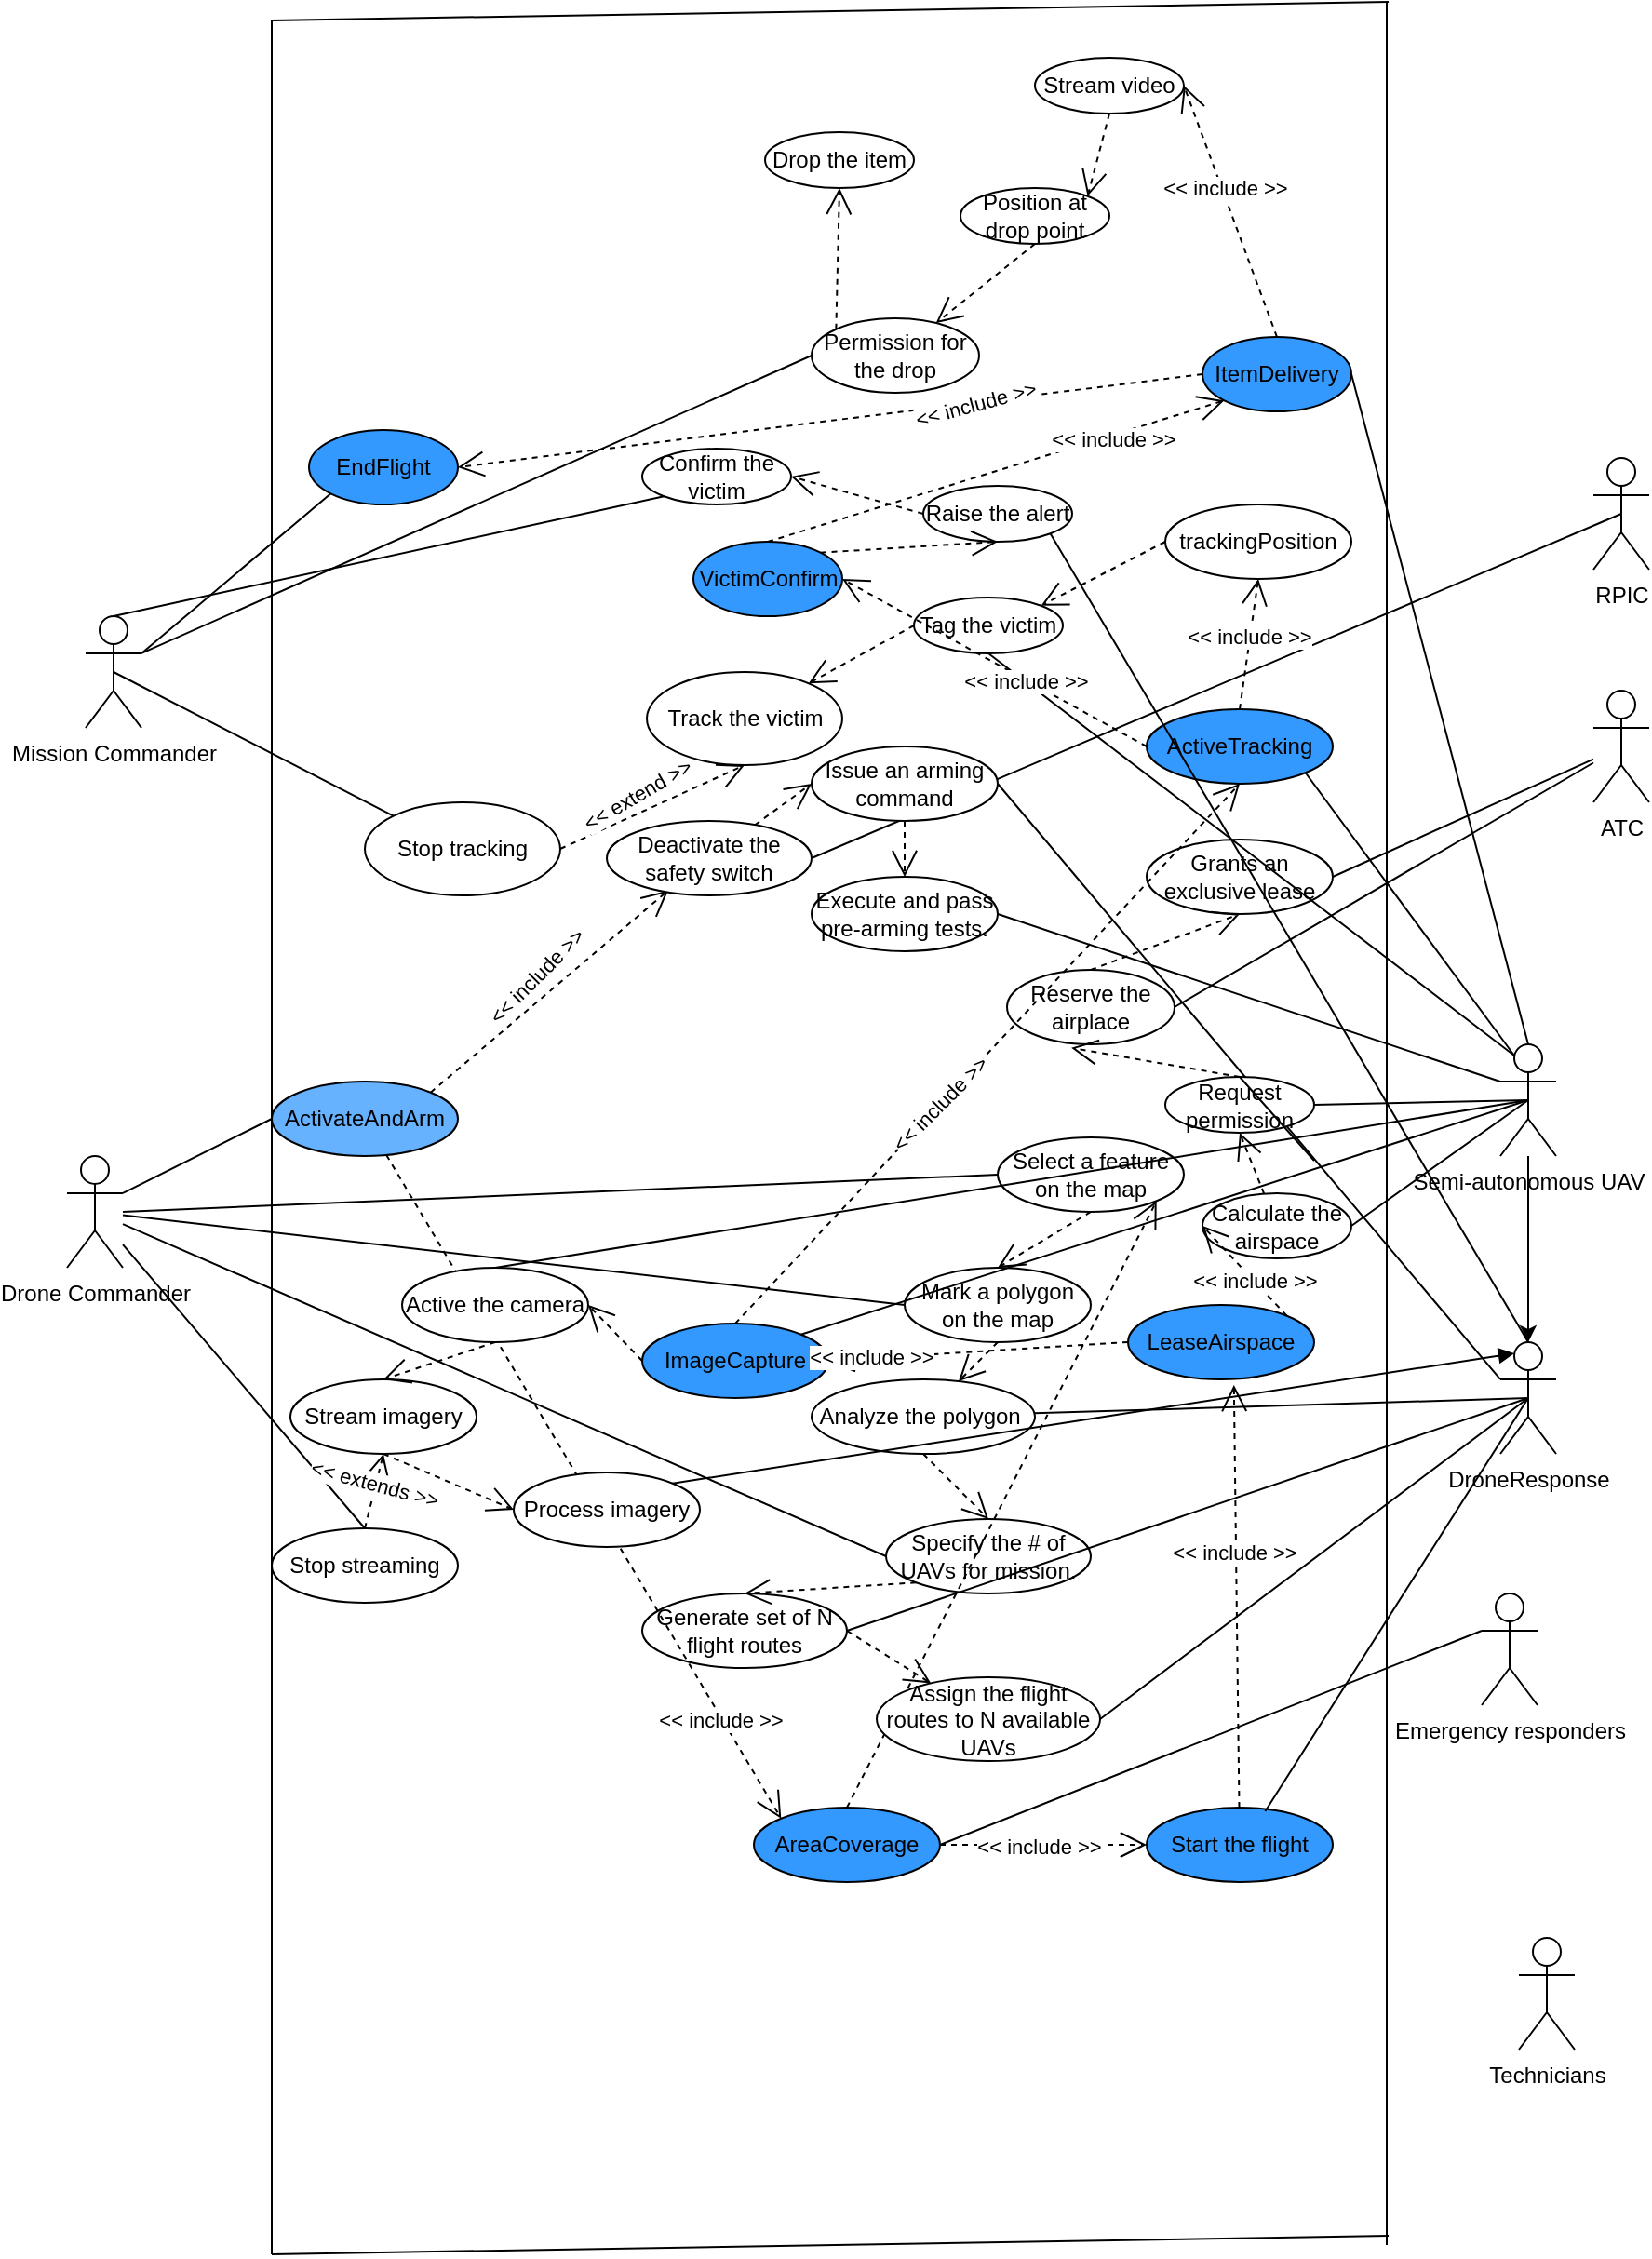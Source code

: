 <mxfile version="22.1.4" type="github">
  <diagram name="Page-1" id="hwL8e8LELadIlyGQyHQZ">
    <mxGraphModel dx="1674" dy="1964" grid="1" gridSize="10" guides="1" tooltips="1" connect="1" arrows="1" fold="1" page="1" pageScale="1" pageWidth="827" pageHeight="1169" math="0" shadow="0">
      <root>
        <mxCell id="0" />
        <mxCell id="1" parent="0" />
        <mxCell id="xkGvFycIygTigsBlXQcr-1" value="" style="endArrow=none;html=1;rounded=0;" parent="1" edge="1">
          <mxGeometry width="50" height="50" relative="1" as="geometry">
            <mxPoint x="160" y="880" as="sourcePoint" />
            <mxPoint x="160" y="-320" as="targetPoint" />
          </mxGeometry>
        </mxCell>
        <mxCell id="xkGvFycIygTigsBlXQcr-2" value="" style="endArrow=none;html=1;rounded=0;" parent="1" edge="1">
          <mxGeometry width="50" height="50" relative="1" as="geometry">
            <mxPoint x="759" y="875" as="sourcePoint" />
            <mxPoint x="759" y="-330" as="targetPoint" />
          </mxGeometry>
        </mxCell>
        <mxCell id="xkGvFycIygTigsBlXQcr-3" value="Drone Commander" style="shape=umlActor;verticalLabelPosition=bottom;verticalAlign=top;html=1;" parent="1" vertex="1">
          <mxGeometry x="50" y="290" width="30" height="60" as="geometry" />
        </mxCell>
        <mxCell id="xkGvFycIygTigsBlXQcr-5" value="Semi-autonomous UAV" style="shape=umlActor;verticalLabelPosition=bottom;verticalAlign=top;html=1;" parent="1" vertex="1">
          <mxGeometry x="820" y="230" width="30" height="60" as="geometry" />
        </mxCell>
        <mxCell id="xkGvFycIygTigsBlXQcr-6" value="Emergency responders" style="shape=umlActor;verticalLabelPosition=bottom;verticalAlign=top;html=1;" parent="1" vertex="1">
          <mxGeometry x="810" y="525" width="30" height="60" as="geometry" />
        </mxCell>
        <mxCell id="xkGvFycIygTigsBlXQcr-7" value="DroneResponse" style="shape=umlActor;verticalLabelPosition=bottom;verticalAlign=top;html=1;" parent="1" vertex="1">
          <mxGeometry x="820" y="390" width="30" height="60" as="geometry" />
        </mxCell>
        <mxCell id="xkGvFycIygTigsBlXQcr-8" value="RPIC" style="shape=umlActor;verticalLabelPosition=bottom;verticalAlign=top;html=1;" parent="1" vertex="1">
          <mxGeometry x="870" y="-85" width="30" height="60" as="geometry" />
        </mxCell>
        <mxCell id="xkGvFycIygTigsBlXQcr-9" value="Technicians" style="shape=umlActor;verticalLabelPosition=bottom;verticalAlign=top;html=1;" parent="1" vertex="1">
          <mxGeometry x="830" y="710" width="30" height="60" as="geometry" />
        </mxCell>
        <mxCell id="xkGvFycIygTigsBlXQcr-12" value="ActivateAndArm" style="ellipse;whiteSpace=wrap;html=1;align=center;fillColor=#66B2FF;" parent="1" vertex="1">
          <mxGeometry x="160" y="250" width="100" height="40" as="geometry" />
        </mxCell>
        <mxCell id="xkGvFycIygTigsBlXQcr-13" value="AreaCoverage" style="ellipse;whiteSpace=wrap;html=1;align=center;fillColor=#3399FF;" parent="1" vertex="1">
          <mxGeometry x="419" y="640" width="100" height="40" as="geometry" />
        </mxCell>
        <mxCell id="xkGvFycIygTigsBlXQcr-14" value="LeaseAirspace" style="ellipse;whiteSpace=wrap;html=1;align=center;fillColor=#3399FF;" parent="1" vertex="1">
          <mxGeometry x="620" y="370" width="100" height="40" as="geometry" />
        </mxCell>
        <mxCell id="xkGvFycIygTigsBlXQcr-23" value="" style="endArrow=none;html=1;rounded=0;exitX=1;exitY=0.333;exitDx=0;exitDy=0;exitPerimeter=0;entryX=0;entryY=0.5;entryDx=0;entryDy=0;" parent="1" source="xkGvFycIygTigsBlXQcr-3" target="xkGvFycIygTigsBlXQcr-12" edge="1">
          <mxGeometry width="50" height="50" relative="1" as="geometry">
            <mxPoint x="230" y="260" as="sourcePoint" />
            <mxPoint x="210" y="40" as="targetPoint" />
          </mxGeometry>
        </mxCell>
        <mxCell id="xkGvFycIygTigsBlXQcr-24" value="" style="endArrow=open;endSize=12;dashed=1;html=1;rounded=0;exitX=1;exitY=0;exitDx=0;exitDy=0;entryX=0.3;entryY=0.933;entryDx=0;entryDy=0;entryPerimeter=0;" parent="1" source="xkGvFycIygTigsBlXQcr-12" target="xkGvFycIygTigsBlXQcr-25" edge="1">
          <mxGeometry x="-0.185" y="26" width="160" relative="1" as="geometry">
            <mxPoint x="390" y="290" as="sourcePoint" />
            <mxPoint x="440" y="210" as="targetPoint" />
            <mxPoint as="offset" />
          </mxGeometry>
        </mxCell>
        <mxCell id="xkGvFycIygTigsBlXQcr-27" value="&amp;lt;&amp;lt; include &amp;gt;&amp;gt;" style="edgeLabel;html=1;align=center;verticalAlign=middle;resizable=0;points=[];rotation=-45;" parent="xkGvFycIygTigsBlXQcr-24" vertex="1" connectable="0">
          <mxGeometry x="0.029" y="-2" relative="1" as="geometry">
            <mxPoint x="-11" y="-8" as="offset" />
          </mxGeometry>
        </mxCell>
        <mxCell id="xkGvFycIygTigsBlXQcr-25" value="Deactivate the safety switch" style="ellipse;whiteSpace=wrap;html=1;align=center;" parent="1" vertex="1">
          <mxGeometry x="340" y="110" width="110" height="40" as="geometry" />
        </mxCell>
        <mxCell id="xkGvFycIygTigsBlXQcr-26" value="" style="endArrow=none;html=1;rounded=0;exitX=1;exitY=0.5;exitDx=0;exitDy=0;entryX=0.5;entryY=0.5;entryDx=0;entryDy=0;entryPerimeter=0;" parent="1" source="xkGvFycIygTigsBlXQcr-25" target="xkGvFycIygTigsBlXQcr-8" edge="1">
          <mxGeometry width="50" height="50" relative="1" as="geometry">
            <mxPoint x="540" y="180" as="sourcePoint" />
            <mxPoint x="740" y="130" as="targetPoint" />
          </mxGeometry>
        </mxCell>
        <mxCell id="xkGvFycIygTigsBlXQcr-28" value="" style="endArrow=open;endSize=12;dashed=1;html=1;rounded=0;entryX=0;entryY=0.5;entryDx=0;entryDy=0;" parent="1" source="xkGvFycIygTigsBlXQcr-25" target="xkGvFycIygTigsBlXQcr-32" edge="1">
          <mxGeometry x="-0.185" y="26" width="160" relative="1" as="geometry">
            <mxPoint x="439.17" y="200" as="sourcePoint" />
            <mxPoint x="524.002" y="40.217" as="targetPoint" />
            <mxPoint as="offset" />
          </mxGeometry>
        </mxCell>
        <mxCell id="xkGvFycIygTigsBlXQcr-31" value="" style="endArrow=none;html=1;rounded=0;exitX=1;exitY=0.5;exitDx=0;exitDy=0;entryX=0;entryY=0.333;entryDx=0;entryDy=0;entryPerimeter=0;" parent="1" source="xkGvFycIygTigsBlXQcr-32" target="xkGvFycIygTigsBlXQcr-7" edge="1">
          <mxGeometry width="50" height="50" relative="1" as="geometry">
            <mxPoint x="545" y="380" as="sourcePoint" />
            <mxPoint x="760" y="370" as="targetPoint" />
          </mxGeometry>
        </mxCell>
        <mxCell id="xkGvFycIygTigsBlXQcr-32" value="Issue an arming command" style="ellipse;whiteSpace=wrap;html=1;align=center;" parent="1" vertex="1">
          <mxGeometry x="450" y="70" width="100" height="40" as="geometry" />
        </mxCell>
        <mxCell id="xkGvFycIygTigsBlXQcr-33" value="Execute and pass pre-arming tests." style="ellipse;whiteSpace=wrap;html=1;align=center;" parent="1" vertex="1">
          <mxGeometry x="450" y="140" width="100" height="40" as="geometry" />
        </mxCell>
        <mxCell id="xkGvFycIygTigsBlXQcr-34" value="" style="endArrow=open;endSize=12;dashed=1;html=1;rounded=0;entryX=0.5;entryY=0;entryDx=0;entryDy=0;" parent="1" source="xkGvFycIygTigsBlXQcr-32" target="xkGvFycIygTigsBlXQcr-33" edge="1">
          <mxGeometry x="-0.185" y="26" width="160" relative="1" as="geometry">
            <mxPoint x="375" y="360" as="sourcePoint" />
            <mxPoint x="480" y="280" as="targetPoint" />
            <mxPoint as="offset" />
          </mxGeometry>
        </mxCell>
        <mxCell id="xkGvFycIygTigsBlXQcr-37" value="" style="endArrow=none;html=1;rounded=0;exitX=1;exitY=0.5;exitDx=0;exitDy=0;entryX=0;entryY=0.333;entryDx=0;entryDy=0;entryPerimeter=0;" parent="1" source="xkGvFycIygTigsBlXQcr-33" target="xkGvFycIygTigsBlXQcr-5" edge="1">
          <mxGeometry width="50" height="50" relative="1" as="geometry">
            <mxPoint x="600" y="280" as="sourcePoint" />
            <mxPoint x="800" y="230" as="targetPoint" />
          </mxGeometry>
        </mxCell>
        <mxCell id="xkGvFycIygTigsBlXQcr-38" value="" style="endArrow=none;html=1;rounded=0;exitX=1;exitY=0.5;exitDx=0;exitDy=0;entryX=0.5;entryY=0.5;entryDx=0;entryDy=0;entryPerimeter=0;" parent="1" source="xkGvFycIygTigsBlXQcr-79" target="xkGvFycIygTigsBlXQcr-5" edge="1">
          <mxGeometry width="50" height="50" relative="1" as="geometry">
            <mxPoint x="650.0" y="360" as="sourcePoint" />
            <mxPoint x="890" y="370" as="targetPoint" />
          </mxGeometry>
        </mxCell>
        <mxCell id="xkGvFycIygTigsBlXQcr-41" style="edgeStyle=orthogonalEdgeStyle;rounded=0;orthogonalLoop=1;jettySize=auto;html=1;entryX=0.5;entryY=0;entryDx=0;entryDy=0;entryPerimeter=0;" parent="1" source="xkGvFycIygTigsBlXQcr-5" target="xkGvFycIygTigsBlXQcr-7" edge="1">
          <mxGeometry relative="1" as="geometry" />
        </mxCell>
        <mxCell id="xkGvFycIygTigsBlXQcr-42" value="" style="endArrow=none;html=1;rounded=0;exitX=1;exitY=0.5;exitDx=0;exitDy=0;entryX=0;entryY=0.333;entryDx=0;entryDy=0;entryPerimeter=0;" parent="1" source="xkGvFycIygTigsBlXQcr-13" target="xkGvFycIygTigsBlXQcr-6" edge="1">
          <mxGeometry width="50" height="50" relative="1" as="geometry">
            <mxPoint x="470" y="520" as="sourcePoint" />
            <mxPoint x="670" y="470" as="targetPoint" />
          </mxGeometry>
        </mxCell>
        <mxCell id="xkGvFycIygTigsBlXQcr-43" value="Select a feature on the map" style="ellipse;whiteSpace=wrap;html=1;align=center;" parent="1" vertex="1">
          <mxGeometry x="550" y="280" width="100" height="40" as="geometry" />
        </mxCell>
        <mxCell id="xkGvFycIygTigsBlXQcr-45" value="Mark a polygon on the map" style="ellipse;whiteSpace=wrap;html=1;align=center;" parent="1" vertex="1">
          <mxGeometry x="500" y="350" width="100" height="40" as="geometry" />
        </mxCell>
        <mxCell id="xkGvFycIygTigsBlXQcr-48" value="Specify the # of UAVs for mission." style="ellipse;whiteSpace=wrap;html=1;align=center;" parent="1" vertex="1">
          <mxGeometry x="490" y="485" width="110" height="40" as="geometry" />
        </mxCell>
        <mxCell id="xkGvFycIygTigsBlXQcr-49" value="Analyze the polygon&amp;nbsp;" style="ellipse;whiteSpace=wrap;html=1;align=center;" parent="1" vertex="1">
          <mxGeometry x="450" y="410" width="120" height="40" as="geometry" />
        </mxCell>
        <mxCell id="xkGvFycIygTigsBlXQcr-50" value="" style="endArrow=none;html=1;rounded=0;entryX=0.5;entryY=0.5;entryDx=0;entryDy=0;entryPerimeter=0;" parent="1" source="xkGvFycIygTigsBlXQcr-49" target="xkGvFycIygTigsBlXQcr-7" edge="1">
          <mxGeometry width="50" height="50" relative="1" as="geometry">
            <mxPoint x="530.0" y="436" as="sourcePoint" />
            <mxPoint x="795" y="416" as="targetPoint" />
          </mxGeometry>
        </mxCell>
        <mxCell id="xkGvFycIygTigsBlXQcr-52" value="" style="endArrow=none;html=1;rounded=0;entryX=0;entryY=0.5;entryDx=0;entryDy=0;" parent="1" target="xkGvFycIygTigsBlXQcr-43" edge="1">
          <mxGeometry width="50" height="50" relative="1" as="geometry">
            <mxPoint x="80" y="320" as="sourcePoint" />
            <mxPoint x="290" y="330" as="targetPoint" />
          </mxGeometry>
        </mxCell>
        <mxCell id="xkGvFycIygTigsBlXQcr-53" value="" style="endArrow=none;html=1;rounded=0;entryX=0;entryY=0.5;entryDx=0;entryDy=0;" parent="1" source="xkGvFycIygTigsBlXQcr-3" target="xkGvFycIygTigsBlXQcr-45" edge="1">
          <mxGeometry width="50" height="50" relative="1" as="geometry">
            <mxPoint x="90" y="340" as="sourcePoint" />
            <mxPoint x="550" y="390" as="targetPoint" />
          </mxGeometry>
        </mxCell>
        <mxCell id="xkGvFycIygTigsBlXQcr-54" value="" style="endArrow=none;html=1;rounded=0;entryX=0;entryY=0.5;entryDx=0;entryDy=0;" parent="1" source="xkGvFycIygTigsBlXQcr-3" target="xkGvFycIygTigsBlXQcr-48" edge="1">
          <mxGeometry width="50" height="50" relative="1" as="geometry">
            <mxPoint x="-10" y="401.5" as="sourcePoint" />
            <mxPoint x="400" y="478.5" as="targetPoint" />
          </mxGeometry>
        </mxCell>
        <mxCell id="xkGvFycIygTigsBlXQcr-55" value="Generate set of N flight routes" style="ellipse;whiteSpace=wrap;html=1;align=center;" parent="1" vertex="1">
          <mxGeometry x="359" y="525" width="110" height="40" as="geometry" />
        </mxCell>
        <mxCell id="xkGvFycIygTigsBlXQcr-56" value="" style="endArrow=open;endSize=12;dashed=1;html=1;rounded=0;exitX=0.5;exitY=0;exitDx=0;exitDy=0;entryX=1;entryY=1;entryDx=0;entryDy=0;" parent="1" source="xkGvFycIygTigsBlXQcr-13" target="xkGvFycIygTigsBlXQcr-43" edge="1">
          <mxGeometry x="-0.185" y="26" width="160" relative="1" as="geometry">
            <mxPoint x="560" y="480" as="sourcePoint" />
            <mxPoint x="660" y="500" as="targetPoint" />
            <mxPoint as="offset" />
            <Array as="points" />
          </mxGeometry>
        </mxCell>
        <mxCell id="xkGvFycIygTigsBlXQcr-61" value="" style="endArrow=none;html=1;rounded=0;entryX=0.5;entryY=0.5;entryDx=0;entryDy=0;entryPerimeter=0;exitX=1;exitY=0.5;exitDx=0;exitDy=0;" parent="1" source="xkGvFycIygTigsBlXQcr-55" target="xkGvFycIygTigsBlXQcr-7" edge="1">
          <mxGeometry width="50" height="50" relative="1" as="geometry">
            <mxPoint x="554" y="500" as="sourcePoint" />
            <mxPoint x="820" y="484" as="targetPoint" />
          </mxGeometry>
        </mxCell>
        <mxCell id="xkGvFycIygTigsBlXQcr-62" value="Assign the flight routes to N available UAVs" style="ellipse;whiteSpace=wrap;html=1;align=center;" parent="1" vertex="1">
          <mxGeometry x="485" y="570" width="120" height="45" as="geometry" />
        </mxCell>
        <mxCell id="xkGvFycIygTigsBlXQcr-63" value="" style="endArrow=none;html=1;rounded=0;entryX=0.5;entryY=0.5;entryDx=0;entryDy=0;entryPerimeter=0;exitX=1;exitY=0.5;exitDx=0;exitDy=0;" parent="1" source="xkGvFycIygTigsBlXQcr-62" target="xkGvFycIygTigsBlXQcr-7" edge="1">
          <mxGeometry width="50" height="50" relative="1" as="geometry">
            <mxPoint x="520" y="530" as="sourcePoint" />
            <mxPoint x="845" y="430" as="targetPoint" />
          </mxGeometry>
        </mxCell>
        <mxCell id="xkGvFycIygTigsBlXQcr-70" value="" style="endArrow=open;endSize=12;dashed=1;html=1;rounded=0;entryX=0;entryY=0;entryDx=0;entryDy=0;" parent="1" source="xkGvFycIygTigsBlXQcr-12" target="xkGvFycIygTigsBlXQcr-13" edge="1">
          <mxGeometry x="-0.185" y="26" width="160" relative="1" as="geometry">
            <mxPoint x="396" y="289" as="sourcePoint" />
            <mxPoint x="431" y="340" as="targetPoint" />
            <mxPoint as="offset" />
            <Array as="points" />
          </mxGeometry>
        </mxCell>
        <mxCell id="xkGvFycIygTigsBlXQcr-179" value="&amp;lt;&amp;lt; include &amp;gt;&amp;gt;" style="edgeLabel;html=1;align=center;verticalAlign=middle;resizable=0;points=[];" parent="xkGvFycIygTigsBlXQcr-70" vertex="1" connectable="0">
          <mxGeometry x="0.7" y="-1" relative="1" as="geometry">
            <mxPoint as="offset" />
          </mxGeometry>
        </mxCell>
        <mxCell id="xkGvFycIygTigsBlXQcr-71" value="Start the flight" style="ellipse;whiteSpace=wrap;html=1;align=center;fillColor=#3399FF;" parent="1" vertex="1">
          <mxGeometry x="630" y="640" width="100" height="40" as="geometry" />
        </mxCell>
        <mxCell id="xkGvFycIygTigsBlXQcr-74" value="" style="endArrow=open;endSize=12;dashed=1;html=1;rounded=0;exitX=1;exitY=0.5;exitDx=0;exitDy=0;entryX=0;entryY=0.5;entryDx=0;entryDy=0;" parent="1" source="xkGvFycIygTigsBlXQcr-13" target="xkGvFycIygTigsBlXQcr-71" edge="1">
          <mxGeometry x="-0.185" y="26" width="160" relative="1" as="geometry">
            <mxPoint x="570" y="811" as="sourcePoint" />
            <mxPoint x="470" y="620" as="targetPoint" />
            <mxPoint as="offset" />
            <Array as="points" />
          </mxGeometry>
        </mxCell>
        <mxCell id="xkGvFycIygTigsBlXQcr-180" value="&amp;lt;&amp;lt; include &amp;gt;&amp;gt;" style="edgeLabel;html=1;align=center;verticalAlign=middle;resizable=0;points=[];" parent="xkGvFycIygTigsBlXQcr-74" vertex="1" connectable="0">
          <mxGeometry x="-0.045" y="-1" relative="1" as="geometry">
            <mxPoint as="offset" />
          </mxGeometry>
        </mxCell>
        <mxCell id="xkGvFycIygTigsBlXQcr-75" value="" style="endArrow=none;html=1;rounded=0;entryX=0.5;entryY=0.5;entryDx=0;entryDy=0;entryPerimeter=0;exitX=0.637;exitY=0.049;exitDx=0;exitDy=0;exitPerimeter=0;" parent="1" source="xkGvFycIygTigsBlXQcr-71" target="xkGvFycIygTigsBlXQcr-7" edge="1">
          <mxGeometry width="50" height="50" relative="1" as="geometry">
            <mxPoint x="580" y="528" as="sourcePoint" />
            <mxPoint x="846" y="512" as="targetPoint" />
          </mxGeometry>
        </mxCell>
        <mxCell id="xkGvFycIygTigsBlXQcr-78" value="" style="endArrow=open;endSize=12;dashed=1;html=1;rounded=0;entryX=0.569;entryY=1.075;entryDx=0;entryDy=0;entryPerimeter=0;" parent="1" source="xkGvFycIygTigsBlXQcr-71" target="xkGvFycIygTigsBlXQcr-14" edge="1">
          <mxGeometry x="-0.185" y="26" width="160" relative="1" as="geometry">
            <mxPoint x="640" y="541" as="sourcePoint" />
            <mxPoint x="675" y="350" as="targetPoint" />
            <mxPoint as="offset" />
            <Array as="points" />
          </mxGeometry>
        </mxCell>
        <mxCell id="xkGvFycIygTigsBlXQcr-181" value="&amp;lt;&amp;lt; include &amp;gt;&amp;gt;" style="edgeLabel;html=1;align=center;verticalAlign=middle;resizable=0;points=[];" parent="xkGvFycIygTigsBlXQcr-78" vertex="1" connectable="0">
          <mxGeometry x="0.212" y="1" relative="1" as="geometry">
            <mxPoint as="offset" />
          </mxGeometry>
        </mxCell>
        <mxCell id="xkGvFycIygTigsBlXQcr-79" value="Calculate the airspace" style="ellipse;whiteSpace=wrap;html=1;align=center;" parent="1" vertex="1">
          <mxGeometry x="660" y="310" width="80" height="35" as="geometry" />
        </mxCell>
        <mxCell id="xkGvFycIygTigsBlXQcr-80" value="Request permission" style="ellipse;whiteSpace=wrap;html=1;align=center;" parent="1" vertex="1">
          <mxGeometry x="640" y="247.5" width="80" height="30" as="geometry" />
        </mxCell>
        <mxCell id="xkGvFycIygTigsBlXQcr-81" value="" style="endArrow=open;endSize=12;dashed=1;html=1;rounded=0;exitX=1;exitY=0;exitDx=0;exitDy=0;entryX=0;entryY=0.5;entryDx=0;entryDy=0;" parent="1" source="xkGvFycIygTigsBlXQcr-14" target="xkGvFycIygTigsBlXQcr-79" edge="1">
          <mxGeometry x="-0.185" y="26" width="160" relative="1" as="geometry">
            <mxPoint x="640" y="310" as="sourcePoint" />
            <mxPoint x="670" y="350" as="targetPoint" />
            <mxPoint as="offset" />
            <Array as="points" />
          </mxGeometry>
        </mxCell>
        <mxCell id="xkGvFycIygTigsBlXQcr-182" value="&amp;lt;&amp;lt; include &amp;gt;&amp;gt;" style="edgeLabel;html=1;align=center;verticalAlign=middle;resizable=0;points=[];" parent="xkGvFycIygTigsBlXQcr-81" vertex="1" connectable="0">
          <mxGeometry x="-0.222" relative="1" as="geometry">
            <mxPoint as="offset" />
          </mxGeometry>
        </mxCell>
        <mxCell id="xkGvFycIygTigsBlXQcr-84" value="ATC" style="shape=umlActor;verticalLabelPosition=bottom;verticalAlign=top;html=1;" parent="1" vertex="1">
          <mxGeometry x="870" y="40" width="30" height="60" as="geometry" />
        </mxCell>
        <mxCell id="xkGvFycIygTigsBlXQcr-86" value="Reserve the airplace" style="ellipse;whiteSpace=wrap;html=1;align=center;" parent="1" vertex="1">
          <mxGeometry x="555" y="190" width="90" height="40" as="geometry" />
        </mxCell>
        <mxCell id="xkGvFycIygTigsBlXQcr-87" value="Grants an exclusive lease" style="ellipse;whiteSpace=wrap;html=1;align=center;" parent="1" vertex="1">
          <mxGeometry x="630" y="120" width="100" height="40" as="geometry" />
        </mxCell>
        <mxCell id="xkGvFycIygTigsBlXQcr-88" value="" style="endArrow=none;html=1;rounded=0;exitX=0.5;exitY=0;exitDx=0;exitDy=0;entryX=0;entryY=0.333;entryDx=0;entryDy=0;entryPerimeter=0;" parent="1" source="xkGvFycIygTigsBlXQcr-80" edge="1">
          <mxGeometry width="50" height="50" relative="1" as="geometry">
            <mxPoint x="480" y="272.5" as="sourcePoint" />
            <mxPoint x="720" y="292.5" as="targetPoint" />
          </mxGeometry>
        </mxCell>
        <mxCell id="xkGvFycIygTigsBlXQcr-90" value="" style="endArrow=none;html=1;rounded=0;exitX=1;exitY=0.5;exitDx=0;exitDy=0;" parent="1" source="xkGvFycIygTigsBlXQcr-86" target="xkGvFycIygTigsBlXQcr-84" edge="1">
          <mxGeometry width="50" height="50" relative="1" as="geometry">
            <mxPoint x="565" y="175" as="sourcePoint" />
            <mxPoint x="810" y="65" as="targetPoint" />
          </mxGeometry>
        </mxCell>
        <mxCell id="xkGvFycIygTigsBlXQcr-91" value="" style="endArrow=none;html=1;rounded=0;exitX=1;exitY=0.5;exitDx=0;exitDy=0;" parent="1" source="xkGvFycIygTigsBlXQcr-87" target="xkGvFycIygTigsBlXQcr-84" edge="1">
          <mxGeometry width="50" height="50" relative="1" as="geometry">
            <mxPoint x="730" y="130" as="sourcePoint" />
            <mxPoint x="821" y="113" as="targetPoint" />
          </mxGeometry>
        </mxCell>
        <mxCell id="xkGvFycIygTigsBlXQcr-92" value="" style="endArrow=open;endSize=12;dashed=1;html=1;rounded=0;exitX=0.5;exitY=1;exitDx=0;exitDy=0;entryX=0.5;entryY=0;entryDx=0;entryDy=0;" parent="1" source="xkGvFycIygTigsBlXQcr-43" target="xkGvFycIygTigsBlXQcr-45" edge="1">
          <mxGeometry x="-0.185" y="26" width="160" relative="1" as="geometry">
            <mxPoint x="570" y="329" as="sourcePoint" />
            <mxPoint x="566" y="370" as="targetPoint" />
            <mxPoint as="offset" />
            <Array as="points" />
          </mxGeometry>
        </mxCell>
        <mxCell id="xkGvFycIygTigsBlXQcr-93" value="" style="endArrow=open;endSize=12;dashed=1;html=1;rounded=0;exitX=0.5;exitY=1;exitDx=0;exitDy=0;" parent="1" source="xkGvFycIygTigsBlXQcr-45" target="xkGvFycIygTigsBlXQcr-49" edge="1">
          <mxGeometry x="-0.185" y="26" width="160" relative="1" as="geometry">
            <mxPoint x="515" y="390" as="sourcePoint" />
            <mxPoint x="465" y="420" as="targetPoint" />
            <mxPoint as="offset" />
            <Array as="points" />
          </mxGeometry>
        </mxCell>
        <mxCell id="xkGvFycIygTigsBlXQcr-94" value="" style="endArrow=open;endSize=12;dashed=1;html=1;rounded=0;exitX=0.5;exitY=1;exitDx=0;exitDy=0;entryX=0.5;entryY=0;entryDx=0;entryDy=0;" parent="1" source="xkGvFycIygTigsBlXQcr-49" target="xkGvFycIygTigsBlXQcr-48" edge="1">
          <mxGeometry x="-0.185" y="26" width="160" relative="1" as="geometry">
            <mxPoint x="621" y="449" as="sourcePoint" />
            <mxPoint x="600" y="470" as="targetPoint" />
            <mxPoint as="offset" />
            <Array as="points" />
          </mxGeometry>
        </mxCell>
        <mxCell id="xkGvFycIygTigsBlXQcr-97" value="" style="endArrow=open;endSize=12;dashed=1;html=1;rounded=0;exitX=0;exitY=1;exitDx=0;exitDy=0;entryX=0.5;entryY=0;entryDx=0;entryDy=0;" parent="1" source="xkGvFycIygTigsBlXQcr-48" target="xkGvFycIygTigsBlXQcr-55" edge="1">
          <mxGeometry x="-0.185" y="26" width="160" relative="1" as="geometry">
            <mxPoint x="304" y="544" as="sourcePoint" />
            <mxPoint x="300" y="585" as="targetPoint" />
            <mxPoint as="offset" />
            <Array as="points" />
          </mxGeometry>
        </mxCell>
        <mxCell id="xkGvFycIygTigsBlXQcr-98" value="" style="endArrow=open;endSize=12;dashed=1;html=1;rounded=0;exitX=1;exitY=0.5;exitDx=0;exitDy=0;" parent="1" source="xkGvFycIygTigsBlXQcr-55" target="xkGvFycIygTigsBlXQcr-62" edge="1">
          <mxGeometry x="-0.185" y="26" width="160" relative="1" as="geometry">
            <mxPoint x="469" y="579" as="sourcePoint" />
            <mxPoint x="377" y="585" as="targetPoint" />
            <mxPoint as="offset" />
            <Array as="points" />
          </mxGeometry>
        </mxCell>
        <mxCell id="xkGvFycIygTigsBlXQcr-100" value="" style="endArrow=open;endSize=12;dashed=1;html=1;rounded=0;entryX=0.5;entryY=1;entryDx=0;entryDy=0;" parent="1" source="xkGvFycIygTigsBlXQcr-79" target="xkGvFycIygTigsBlXQcr-80" edge="1">
          <mxGeometry x="-0.185" y="26" width="160" relative="1" as="geometry">
            <mxPoint x="685" y="312.5" as="sourcePoint" />
            <mxPoint x="705" y="277.5" as="targetPoint" />
            <mxPoint as="offset" />
            <Array as="points" />
          </mxGeometry>
        </mxCell>
        <mxCell id="xkGvFycIygTigsBlXQcr-102" value="" style="endArrow=open;endSize=12;dashed=1;html=1;rounded=0;entryX=0.384;entryY=1.047;entryDx=0;entryDy=0;exitX=0.5;exitY=0;exitDx=0;exitDy=0;entryPerimeter=0;" parent="1" source="xkGvFycIygTigsBlXQcr-80" target="xkGvFycIygTigsBlXQcr-86" edge="1">
          <mxGeometry x="-0.185" y="26" width="160" relative="1" as="geometry">
            <mxPoint x="620" y="262" as="sourcePoint" />
            <mxPoint x="607" y="230" as="targetPoint" />
            <mxPoint as="offset" />
            <Array as="points" />
          </mxGeometry>
        </mxCell>
        <mxCell id="xkGvFycIygTigsBlXQcr-104" value="" style="endArrow=open;endSize=12;dashed=1;html=1;rounded=0;exitX=0.5;exitY=0;exitDx=0;exitDy=0;entryX=0.5;entryY=1;entryDx=0;entryDy=0;" parent="1" source="xkGvFycIygTigsBlXQcr-86" target="xkGvFycIygTigsBlXQcr-87" edge="1">
          <mxGeometry x="-0.185" y="26" width="160" relative="1" as="geometry">
            <mxPoint x="614" y="79" as="sourcePoint" />
            <mxPoint x="610" y="120" as="targetPoint" />
            <mxPoint as="offset" />
            <Array as="points" />
          </mxGeometry>
        </mxCell>
        <mxCell id="xkGvFycIygTigsBlXQcr-105" value="" style="endArrow=none;html=1;rounded=0;exitX=1;exitY=0.5;exitDx=0;exitDy=0;entryX=0.5;entryY=0.5;entryDx=0;entryDy=0;entryPerimeter=0;" parent="1" source="xkGvFycIygTigsBlXQcr-80" target="xkGvFycIygTigsBlXQcr-5" edge="1">
          <mxGeometry width="50" height="50" relative="1" as="geometry">
            <mxPoint x="750" y="338" as="sourcePoint" />
            <mxPoint x="845" y="270" as="targetPoint" />
          </mxGeometry>
        </mxCell>
        <mxCell id="xkGvFycIygTigsBlXQcr-106" value="ImageCapture" style="ellipse;whiteSpace=wrap;html=1;align=center;fillColor=#3399FF;" parent="1" vertex="1">
          <mxGeometry x="359" y="380" width="100" height="40" as="geometry" />
        </mxCell>
        <mxCell id="xkGvFycIygTigsBlXQcr-107" value="Active the camera" style="ellipse;whiteSpace=wrap;html=1;align=center;" parent="1" vertex="1">
          <mxGeometry x="230" y="350" width="100" height="40" as="geometry" />
        </mxCell>
        <mxCell id="xkGvFycIygTigsBlXQcr-108" value="Stream imagery" style="ellipse;whiteSpace=wrap;html=1;align=center;" parent="1" vertex="1">
          <mxGeometry x="170" y="410" width="100" height="40" as="geometry" />
        </mxCell>
        <mxCell id="xkGvFycIygTigsBlXQcr-110" value="Process imagery" style="ellipse;whiteSpace=wrap;html=1;align=center;" parent="1" vertex="1">
          <mxGeometry x="290" y="460" width="100" height="40" as="geometry" />
        </mxCell>
        <mxCell id="xkGvFycIygTigsBlXQcr-111" value="Stop streaming" style="ellipse;whiteSpace=wrap;html=1;align=center;" parent="1" vertex="1">
          <mxGeometry x="160" y="490" width="100" height="40" as="geometry" />
        </mxCell>
        <mxCell id="xkGvFycIygTigsBlXQcr-112" value="" style="endArrow=none;html=1;rounded=0;entryX=0.5;entryY=0;entryDx=0;entryDy=0;" parent="1" source="xkGvFycIygTigsBlXQcr-3" target="xkGvFycIygTigsBlXQcr-111" edge="1">
          <mxGeometry width="50" height="50" relative="1" as="geometry">
            <mxPoint x="5" y="441" as="sourcePoint" />
            <mxPoint x="415" y="619" as="targetPoint" />
          </mxGeometry>
        </mxCell>
        <mxCell id="xkGvFycIygTigsBlXQcr-113" value="" style="endArrow=open;endSize=12;dashed=1;html=1;rounded=0;exitX=0.5;exitY=0;exitDx=0;exitDy=0;entryX=0.5;entryY=1;entryDx=0;entryDy=0;" parent="1" source="xkGvFycIygTigsBlXQcr-111" target="xkGvFycIygTigsBlXQcr-108" edge="1">
          <mxGeometry x="-0.185" y="26" width="160" relative="1" as="geometry">
            <mxPoint x="224" y="625" as="sourcePoint" />
            <mxPoint x="220" y="666" as="targetPoint" />
            <mxPoint as="offset" />
            <Array as="points" />
          </mxGeometry>
        </mxCell>
        <mxCell id="xkGvFycIygTigsBlXQcr-114" value="&amp;lt;&amp;lt; extends &amp;gt;&amp;gt;" style="edgeLabel;html=1;align=center;verticalAlign=middle;resizable=0;points=[];rotation=15;" parent="xkGvFycIygTigsBlXQcr-113" vertex="1" connectable="0">
          <mxGeometry x="0.007" y="-1" relative="1" as="geometry">
            <mxPoint x="-1" y="-4" as="offset" />
          </mxGeometry>
        </mxCell>
        <mxCell id="xkGvFycIygTigsBlXQcr-115" value="" style="endArrow=open;endSize=12;dashed=1;html=1;rounded=0;exitX=0;exitY=0.5;exitDx=0;exitDy=0;entryX=1;entryY=0.5;entryDx=0;entryDy=0;" parent="1" source="xkGvFycIygTigsBlXQcr-14" target="xkGvFycIygTigsBlXQcr-106" edge="1">
          <mxGeometry x="-0.185" y="26" width="160" relative="1" as="geometry">
            <mxPoint x="419" y="380" as="sourcePoint" />
            <mxPoint x="505" y="380" as="targetPoint" />
            <mxPoint as="offset" />
            <Array as="points" />
          </mxGeometry>
        </mxCell>
        <mxCell id="xkGvFycIygTigsBlXQcr-183" value="&amp;lt;&amp;lt; include &amp;gt;&amp;gt;" style="edgeLabel;html=1;align=center;verticalAlign=middle;resizable=0;points=[];" parent="xkGvFycIygTigsBlXQcr-115" vertex="1" connectable="0">
          <mxGeometry x="0.711" y="-1" relative="1" as="geometry">
            <mxPoint as="offset" />
          </mxGeometry>
        </mxCell>
        <mxCell id="xkGvFycIygTigsBlXQcr-116" value="" style="endArrow=open;endSize=12;dashed=1;html=1;rounded=0;exitX=0;exitY=0.5;exitDx=0;exitDy=0;entryX=1;entryY=0.5;entryDx=0;entryDy=0;" parent="1" source="xkGvFycIygTigsBlXQcr-106" target="xkGvFycIygTigsBlXQcr-107" edge="1">
          <mxGeometry x="-0.185" y="26" width="160" relative="1" as="geometry">
            <mxPoint x="370" y="350" as="sourcePoint" />
            <mxPoint x="320" y="380" as="targetPoint" />
            <mxPoint as="offset" />
            <Array as="points" />
          </mxGeometry>
        </mxCell>
        <mxCell id="xkGvFycIygTigsBlXQcr-117" value="" style="endArrow=open;endSize=12;dashed=1;html=1;rounded=0;exitX=0.5;exitY=1;exitDx=0;exitDy=0;entryX=0.5;entryY=0;entryDx=0;entryDy=0;" parent="1" source="xkGvFycIygTigsBlXQcr-107" target="xkGvFycIygTigsBlXQcr-108" edge="1">
          <mxGeometry x="-0.185" y="26" width="160" relative="1" as="geometry">
            <mxPoint x="240" y="380" as="sourcePoint" />
            <mxPoint x="190" y="410" as="targetPoint" />
            <mxPoint as="offset" />
            <Array as="points" />
          </mxGeometry>
        </mxCell>
        <mxCell id="xkGvFycIygTigsBlXQcr-118" value="" style="endArrow=open;endSize=12;dashed=1;html=1;rounded=0;exitX=0.5;exitY=1;exitDx=0;exitDy=0;entryX=0;entryY=0.5;entryDx=0;entryDy=0;" parent="1" source="xkGvFycIygTigsBlXQcr-108" target="xkGvFycIygTigsBlXQcr-110" edge="1">
          <mxGeometry x="-0.185" y="26" width="160" relative="1" as="geometry">
            <mxPoint x="290" y="470" as="sourcePoint" />
            <mxPoint x="284.832" y="484.217" as="targetPoint" />
            <mxPoint as="offset" />
            <Array as="points" />
          </mxGeometry>
        </mxCell>
        <mxCell id="xkGvFycIygTigsBlXQcr-119" value="" style="html=1;verticalAlign=bottom;endArrow=block;curved=0;rounded=0;exitX=1;exitY=0;exitDx=0;exitDy=0;entryX=0.25;entryY=0.1;entryDx=0;entryDy=0;entryPerimeter=0;" parent="1" source="xkGvFycIygTigsBlXQcr-110" target="xkGvFycIygTigsBlXQcr-7" edge="1">
          <mxGeometry width="80" relative="1" as="geometry">
            <mxPoint x="320" y="504.47" as="sourcePoint" />
            <mxPoint x="790" y="410" as="targetPoint" />
          </mxGeometry>
        </mxCell>
        <mxCell id="xkGvFycIygTigsBlXQcr-122" value="" style="endArrow=none;html=1;rounded=0;exitX=1;exitY=0;exitDx=0;exitDy=0;entryX=0.5;entryY=0.5;entryDx=0;entryDy=0;entryPerimeter=0;" parent="1" source="xkGvFycIygTigsBlXQcr-106" target="xkGvFycIygTigsBlXQcr-5" edge="1">
          <mxGeometry width="50" height="50" relative="1" as="geometry">
            <mxPoint x="329" y="267.5" as="sourcePoint" />
            <mxPoint x="600" y="257.5" as="targetPoint" />
          </mxGeometry>
        </mxCell>
        <mxCell id="xkGvFycIygTigsBlXQcr-123" value="" style="endArrow=none;html=1;rounded=0;exitX=0.5;exitY=0;exitDx=0;exitDy=0;entryX=0.5;entryY=0.5;entryDx=0;entryDy=0;entryPerimeter=0;" parent="1" source="xkGvFycIygTigsBlXQcr-107" target="xkGvFycIygTigsBlXQcr-5" edge="1">
          <mxGeometry width="50" height="50" relative="1" as="geometry">
            <mxPoint x="630" y="350" as="sourcePoint" />
            <mxPoint x="901" y="340" as="targetPoint" />
          </mxGeometry>
        </mxCell>
        <mxCell id="xkGvFycIygTigsBlXQcr-126" value="ActiveTracking" style="ellipse;whiteSpace=wrap;html=1;align=center;fillColor=#3399FF;" parent="1" vertex="1">
          <mxGeometry x="630" y="50" width="100" height="40" as="geometry" />
        </mxCell>
        <mxCell id="xkGvFycIygTigsBlXQcr-127" value="" style="endArrow=open;endSize=12;dashed=1;html=1;rounded=0;exitX=0.5;exitY=0;exitDx=0;exitDy=0;entryX=0.5;entryY=1;entryDx=0;entryDy=0;" parent="1" source="xkGvFycIygTigsBlXQcr-106" target="xkGvFycIygTigsBlXQcr-126" edge="1">
          <mxGeometry x="-0.185" y="26" width="160" relative="1" as="geometry">
            <mxPoint x="340" y="299" as="sourcePoint" />
            <mxPoint x="468" y="190" as="targetPoint" />
            <mxPoint as="offset" />
          </mxGeometry>
        </mxCell>
        <mxCell id="xkGvFycIygTigsBlXQcr-128" value="&amp;lt;&amp;lt; include &amp;gt;&amp;gt;" style="edgeLabel;html=1;align=center;verticalAlign=middle;resizable=0;points=[];rotation=-45;" parent="xkGvFycIygTigsBlXQcr-127" vertex="1" connectable="0">
          <mxGeometry x="0.029" y="-2" relative="1" as="geometry">
            <mxPoint x="-31" y="30" as="offset" />
          </mxGeometry>
        </mxCell>
        <mxCell id="xkGvFycIygTigsBlXQcr-129" value="" style="endArrow=none;html=1;rounded=0;exitX=1;exitY=1;exitDx=0;exitDy=0;entryX=0.25;entryY=0.1;entryDx=0;entryDy=0;entryPerimeter=0;" parent="1" source="xkGvFycIygTigsBlXQcr-126" target="xkGvFycIygTigsBlXQcr-5" edge="1">
          <mxGeometry width="50" height="50" relative="1" as="geometry">
            <mxPoint x="700" y="225" as="sourcePoint" />
            <mxPoint x="885" y="135" as="targetPoint" />
          </mxGeometry>
        </mxCell>
        <mxCell id="xkGvFycIygTigsBlXQcr-130" value="trackingPosition" style="ellipse;whiteSpace=wrap;html=1;align=center;" parent="1" vertex="1">
          <mxGeometry x="640" y="-60" width="100" height="40" as="geometry" />
        </mxCell>
        <mxCell id="xkGvFycIygTigsBlXQcr-131" value="" style="endArrow=open;endSize=12;dashed=1;html=1;rounded=0;entryX=0.5;entryY=1;entryDx=0;entryDy=0;exitX=0.5;exitY=0;exitDx=0;exitDy=0;" parent="1" source="xkGvFycIygTigsBlXQcr-126" target="xkGvFycIygTigsBlXQcr-130" edge="1">
          <mxGeometry x="-0.185" y="26" width="160" relative="1" as="geometry">
            <mxPoint x="700" y="20" as="sourcePoint" />
            <mxPoint x="730" y="-2" as="targetPoint" />
            <mxPoint as="offset" />
          </mxGeometry>
        </mxCell>
        <mxCell id="xkGvFycIygTigsBlXQcr-184" value="&amp;lt;&amp;lt; include &amp;gt;&amp;gt;" style="edgeLabel;html=1;align=center;verticalAlign=middle;resizable=0;points=[];" parent="xkGvFycIygTigsBlXQcr-131" vertex="1" connectable="0">
          <mxGeometry x="0.114" y="1" relative="1" as="geometry">
            <mxPoint as="offset" />
          </mxGeometry>
        </mxCell>
        <mxCell id="xkGvFycIygTigsBlXQcr-132" value="Tag the victim" style="ellipse;whiteSpace=wrap;html=1;align=center;" parent="1" vertex="1">
          <mxGeometry x="505" y="-10" width="80" height="30" as="geometry" />
        </mxCell>
        <mxCell id="xkGvFycIygTigsBlXQcr-134" value="" style="endArrow=open;endSize=12;dashed=1;html=1;rounded=0;entryX=1;entryY=0;entryDx=0;entryDy=0;exitX=0;exitY=0.5;exitDx=0;exitDy=0;" parent="1" source="xkGvFycIygTigsBlXQcr-130" target="xkGvFycIygTigsBlXQcr-132" edge="1">
          <mxGeometry x="-0.185" y="26" width="160" relative="1" as="geometry">
            <mxPoint x="600" y="-50" as="sourcePoint" />
            <mxPoint x="620" y="-90" as="targetPoint" />
            <mxPoint as="offset" />
          </mxGeometry>
        </mxCell>
        <mxCell id="xkGvFycIygTigsBlXQcr-136" value="" style="endArrow=none;html=1;rounded=0;exitX=0.5;exitY=1;exitDx=0;exitDy=0;entryX=0.25;entryY=0.1;entryDx=0;entryDy=0;entryPerimeter=0;" parent="1" source="xkGvFycIygTigsBlXQcr-132" target="xkGvFycIygTigsBlXQcr-5" edge="1">
          <mxGeometry width="50" height="50" relative="1" as="geometry">
            <mxPoint x="725" y="74" as="sourcePoint" />
            <mxPoint x="855" y="250" as="targetPoint" />
          </mxGeometry>
        </mxCell>
        <mxCell id="xkGvFycIygTigsBlXQcr-139" value="Stop tracking" style="ellipse;whiteSpace=wrap;html=1;align=center;" parent="1" vertex="1">
          <mxGeometry x="210" y="100" width="105" height="50" as="geometry" />
        </mxCell>
        <mxCell id="xkGvFycIygTigsBlXQcr-140" value="Mission Commander" style="shape=umlActor;verticalLabelPosition=bottom;verticalAlign=top;html=1;" parent="1" vertex="1">
          <mxGeometry x="60" width="30" height="60" as="geometry" />
        </mxCell>
        <mxCell id="xkGvFycIygTigsBlXQcr-141" value="" style="endArrow=none;html=1;rounded=0;exitX=0.5;exitY=0.5;exitDx=0;exitDy=0;exitPerimeter=0;entryX=0;entryY=0;entryDx=0;entryDy=0;" parent="1" source="xkGvFycIygTigsBlXQcr-140" target="xkGvFycIygTigsBlXQcr-139" edge="1">
          <mxGeometry width="50" height="50" relative="1" as="geometry">
            <mxPoint x="157.5" y="40" as="sourcePoint" />
            <mxPoint x="342.5" y="-50" as="targetPoint" />
          </mxGeometry>
        </mxCell>
        <mxCell id="xkGvFycIygTigsBlXQcr-142" value="" style="endArrow=open;endSize=12;dashed=1;html=1;rounded=0;exitX=1;exitY=0.5;exitDx=0;exitDy=0;entryX=0.5;entryY=1;entryDx=0;entryDy=0;" parent="1" source="xkGvFycIygTigsBlXQcr-139" target="xkGvFycIygTigsBlXQcr-144" edge="1">
          <mxGeometry x="-0.185" y="26" width="160" relative="1" as="geometry">
            <mxPoint x="372" y="50" as="sourcePoint" />
            <mxPoint x="340" y="60" as="targetPoint" />
            <mxPoint as="offset" />
          </mxGeometry>
        </mxCell>
        <mxCell id="xkGvFycIygTigsBlXQcr-143" value="&amp;lt;&amp;lt; extend &amp;gt;&amp;gt;" style="edgeLabel;html=1;align=center;verticalAlign=middle;resizable=0;points=[];rotation=-30;" parent="xkGvFycIygTigsBlXQcr-142" vertex="1" connectable="0">
          <mxGeometry x="0.029" y="-2" relative="1" as="geometry">
            <mxPoint x="-11" y="-8" as="offset" />
          </mxGeometry>
        </mxCell>
        <mxCell id="xkGvFycIygTigsBlXQcr-144" value="Track the victim" style="ellipse;whiteSpace=wrap;html=1;align=center;" parent="1" vertex="1">
          <mxGeometry x="361.5" y="30" width="105" height="50" as="geometry" />
        </mxCell>
        <mxCell id="xkGvFycIygTigsBlXQcr-145" value="" style="endArrow=open;endSize=12;dashed=1;html=1;rounded=0;exitX=0;exitY=0.5;exitDx=0;exitDy=0;" parent="1" source="xkGvFycIygTigsBlXQcr-132" target="xkGvFycIygTigsBlXQcr-144" edge="1">
          <mxGeometry x="-0.185" y="26" width="160" relative="1" as="geometry">
            <mxPoint x="485" y="-40" as="sourcePoint" />
            <mxPoint x="435" y="-13" as="targetPoint" />
            <mxPoint as="offset" />
          </mxGeometry>
        </mxCell>
        <mxCell id="xkGvFycIygTigsBlXQcr-146" value="VictimConfirm" style="ellipse;whiteSpace=wrap;html=1;align=center;fillColor=#3399FF;" parent="1" vertex="1">
          <mxGeometry x="386.5" y="-40" width="80" height="40" as="geometry" />
        </mxCell>
        <mxCell id="xkGvFycIygTigsBlXQcr-147" value="" style="endArrow=open;endSize=12;dashed=1;html=1;rounded=0;exitX=0;exitY=0.5;exitDx=0;exitDy=0;entryX=1;entryY=0.5;entryDx=0;entryDy=0;" parent="1" source="xkGvFycIygTigsBlXQcr-126" target="xkGvFycIygTigsBlXQcr-146" edge="1">
          <mxGeometry x="-0.185" y="26" width="160" relative="1" as="geometry">
            <mxPoint x="450" y="-55.5" as="sourcePoint" />
            <mxPoint x="397" y="-24.5" as="targetPoint" />
            <mxPoint as="offset" />
          </mxGeometry>
        </mxCell>
        <mxCell id="xkGvFycIygTigsBlXQcr-187" value="&amp;lt;&amp;lt; include &amp;gt;&amp;gt;" style="edgeLabel;html=1;align=center;verticalAlign=middle;resizable=0;points=[];" parent="xkGvFycIygTigsBlXQcr-147" vertex="1" connectable="0">
          <mxGeometry x="-0.207" relative="1" as="geometry">
            <mxPoint as="offset" />
          </mxGeometry>
        </mxCell>
        <mxCell id="xkGvFycIygTigsBlXQcr-148" value="" style="endArrow=none;html=1;rounded=0;exitX=1;exitY=1;exitDx=0;exitDy=0;entryX=0.5;entryY=0;entryDx=0;entryDy=0;entryPerimeter=0;" parent="1" source="xkGvFycIygTigsBlXQcr-149" target="xkGvFycIygTigsBlXQcr-7" edge="1">
          <mxGeometry width="50" height="50" relative="1" as="geometry">
            <mxPoint x="760" y="289" as="sourcePoint" />
            <mxPoint x="880" y="366" as="targetPoint" />
          </mxGeometry>
        </mxCell>
        <mxCell id="xkGvFycIygTigsBlXQcr-149" value="Raise the alert" style="ellipse;whiteSpace=wrap;html=1;align=center;" parent="1" vertex="1">
          <mxGeometry x="510" y="-70" width="80" height="30" as="geometry" />
        </mxCell>
        <mxCell id="xkGvFycIygTigsBlXQcr-153" value="Confirm the victim" style="ellipse;whiteSpace=wrap;html=1;align=center;" parent="1" vertex="1">
          <mxGeometry x="359" y="-90" width="80" height="30" as="geometry" />
        </mxCell>
        <mxCell id="xkGvFycIygTigsBlXQcr-155" value="" style="endArrow=none;html=1;rounded=0;exitX=0.5;exitY=0;exitDx=0;exitDy=0;exitPerimeter=0;entryX=0;entryY=1;entryDx=0;entryDy=0;" parent="1" source="xkGvFycIygTigsBlXQcr-140" target="xkGvFycIygTigsBlXQcr-153" edge="1">
          <mxGeometry width="50" height="50" relative="1" as="geometry">
            <mxPoint x="130" y="20" as="sourcePoint" />
            <mxPoint x="315" y="-70" as="targetPoint" />
          </mxGeometry>
        </mxCell>
        <mxCell id="xkGvFycIygTigsBlXQcr-156" value="" style="endArrow=open;endSize=12;dashed=1;html=1;rounded=0;exitX=0;exitY=0.5;exitDx=0;exitDy=0;entryX=1;entryY=0.5;entryDx=0;entryDy=0;" parent="1" source="xkGvFycIygTigsBlXQcr-149" target="xkGvFycIygTigsBlXQcr-153" edge="1">
          <mxGeometry x="-0.185" y="26" width="160" relative="1" as="geometry">
            <mxPoint x="415.5" y="-160" as="sourcePoint" />
            <mxPoint x="538.5" y="-160" as="targetPoint" />
            <mxPoint as="offset" />
          </mxGeometry>
        </mxCell>
        <mxCell id="xkGvFycIygTigsBlXQcr-157" value="" style="endArrow=open;endSize=12;dashed=1;html=1;rounded=0;exitX=1;exitY=0;exitDx=0;exitDy=0;entryX=0.5;entryY=1;entryDx=0;entryDy=0;" parent="1" source="xkGvFycIygTigsBlXQcr-146" target="xkGvFycIygTigsBlXQcr-149" edge="1">
          <mxGeometry x="-0.185" y="26" width="160" relative="1" as="geometry">
            <mxPoint x="447" y="-20" as="sourcePoint" />
            <mxPoint x="570" y="-20" as="targetPoint" />
            <mxPoint as="offset" />
          </mxGeometry>
        </mxCell>
        <mxCell id="xkGvFycIygTigsBlXQcr-159" value="ItemDelivery" style="ellipse;whiteSpace=wrap;html=1;align=center;fillColor=#3399FF;" parent="1" vertex="1">
          <mxGeometry x="660" y="-150" width="80" height="40" as="geometry" />
        </mxCell>
        <mxCell id="xkGvFycIygTigsBlXQcr-160" value="EndFlight" style="ellipse;whiteSpace=wrap;html=1;align=center;fillColor=#3399FF;" parent="1" vertex="1">
          <mxGeometry x="180" y="-100" width="80" height="40" as="geometry" />
        </mxCell>
        <mxCell id="xkGvFycIygTigsBlXQcr-162" value="" style="endArrow=none;html=1;rounded=0;exitX=1;exitY=0.333;exitDx=0;exitDy=0;exitPerimeter=0;entryX=0;entryY=1;entryDx=0;entryDy=0;" parent="1" source="xkGvFycIygTigsBlXQcr-140" target="xkGvFycIygTigsBlXQcr-160" edge="1">
          <mxGeometry width="50" height="50" relative="1" as="geometry">
            <mxPoint x="130" y="3" as="sourcePoint" />
            <mxPoint x="250" y="80" as="targetPoint" />
          </mxGeometry>
        </mxCell>
        <mxCell id="xkGvFycIygTigsBlXQcr-163" value="" style="endArrow=open;endSize=12;dashed=1;html=1;rounded=0;exitX=0;exitY=0.5;exitDx=0;exitDy=0;entryX=1;entryY=0.5;entryDx=0;entryDy=0;" parent="1" source="xkGvFycIygTigsBlXQcr-159" target="xkGvFycIygTigsBlXQcr-160" edge="1">
          <mxGeometry x="-0.185" y="26" width="160" relative="1" as="geometry">
            <mxPoint x="361.5" y="-140" as="sourcePoint" />
            <mxPoint x="290.5" y="-160" as="targetPoint" />
            <mxPoint as="offset" />
          </mxGeometry>
        </mxCell>
        <mxCell id="xkGvFycIygTigsBlXQcr-178" value="&amp;lt;&amp;lt; include &amp;gt;&amp;gt;" style="edgeLabel;html=1;align=center;verticalAlign=middle;resizable=0;points=[];rotation=-15;" parent="xkGvFycIygTigsBlXQcr-163" vertex="1" connectable="0">
          <mxGeometry x="-0.389" y="1" relative="1" as="geometry">
            <mxPoint as="offset" />
          </mxGeometry>
        </mxCell>
        <mxCell id="xkGvFycIygTigsBlXQcr-164" value="" style="endArrow=open;endSize=12;dashed=1;html=1;rounded=0;exitX=0.5;exitY=0;exitDx=0;exitDy=0;entryX=0;entryY=1;entryDx=0;entryDy=0;" parent="1" source="xkGvFycIygTigsBlXQcr-146" target="xkGvFycIygTigsBlXQcr-159" edge="1">
          <mxGeometry x="-0.185" y="26" width="160" relative="1" as="geometry">
            <mxPoint x="545.5" y="-130" as="sourcePoint" />
            <mxPoint x="474.5" y="-150" as="targetPoint" />
            <mxPoint as="offset" />
          </mxGeometry>
        </mxCell>
        <mxCell id="xkGvFycIygTigsBlXQcr-185" value="&amp;lt;&amp;lt; include &amp;gt;&amp;gt;" style="edgeLabel;html=1;align=center;verticalAlign=middle;resizable=0;points=[];" parent="xkGvFycIygTigsBlXQcr-164" vertex="1" connectable="0">
          <mxGeometry x="0.506" y="-2" relative="1" as="geometry">
            <mxPoint as="offset" />
          </mxGeometry>
        </mxCell>
        <mxCell id="xkGvFycIygTigsBlXQcr-165" value="" style="endArrow=none;html=1;rounded=0;exitX=1;exitY=0.5;exitDx=0;exitDy=0;entryX=0.5;entryY=0;entryDx=0;entryDy=0;entryPerimeter=0;" parent="1" source="xkGvFycIygTigsBlXQcr-159" target="xkGvFycIygTigsBlXQcr-5" edge="1">
          <mxGeometry width="50" height="50" relative="1" as="geometry">
            <mxPoint x="700" y="-10" as="sourcePoint" />
            <mxPoint x="838" y="246" as="targetPoint" />
          </mxGeometry>
        </mxCell>
        <mxCell id="xkGvFycIygTigsBlXQcr-166" value="Stream video" style="ellipse;whiteSpace=wrap;html=1;align=center;" parent="1" vertex="1">
          <mxGeometry x="570" y="-300" width="80" height="30" as="geometry" />
        </mxCell>
        <mxCell id="xkGvFycIygTigsBlXQcr-167" value="Position at drop point" style="ellipse;whiteSpace=wrap;html=1;align=center;" parent="1" vertex="1">
          <mxGeometry x="530" y="-230" width="80" height="30" as="geometry" />
        </mxCell>
        <mxCell id="xkGvFycIygTigsBlXQcr-168" value="Permission for the drop" style="ellipse;whiteSpace=wrap;html=1;align=center;" parent="1" vertex="1">
          <mxGeometry x="450" y="-160" width="90" height="40" as="geometry" />
        </mxCell>
        <mxCell id="xkGvFycIygTigsBlXQcr-170" value="" style="endArrow=open;endSize=12;dashed=1;html=1;rounded=0;exitX=0.5;exitY=0;exitDx=0;exitDy=0;entryX=1;entryY=0.5;entryDx=0;entryDy=0;" parent="1" source="xkGvFycIygTigsBlXQcr-159" target="xkGvFycIygTigsBlXQcr-166" edge="1">
          <mxGeometry x="-0.185" y="26" width="160" relative="1" as="geometry">
            <mxPoint x="715" y="-270" as="sourcePoint" />
            <mxPoint x="315" y="-220" as="targetPoint" />
            <mxPoint as="offset" />
          </mxGeometry>
        </mxCell>
        <mxCell id="xkGvFycIygTigsBlXQcr-186" value="&amp;lt;&amp;lt; include &amp;gt;&amp;gt;" style="edgeLabel;html=1;align=center;verticalAlign=middle;resizable=0;points=[];" parent="xkGvFycIygTigsBlXQcr-170" vertex="1" connectable="0">
          <mxGeometry x="0.182" y="-1" relative="1" as="geometry">
            <mxPoint as="offset" />
          </mxGeometry>
        </mxCell>
        <mxCell id="xkGvFycIygTigsBlXQcr-173" value="" style="endArrow=open;endSize=12;dashed=1;html=1;rounded=0;exitX=0.5;exitY=1;exitDx=0;exitDy=0;entryX=1;entryY=0;entryDx=0;entryDy=0;" parent="1" source="xkGvFycIygTigsBlXQcr-166" target="xkGvFycIygTigsBlXQcr-167" edge="1">
          <mxGeometry x="-0.185" y="26" width="160" relative="1" as="geometry">
            <mxPoint x="469" y="-275" as="sourcePoint" />
            <mxPoint x="419" y="-410" as="targetPoint" />
            <mxPoint as="offset" />
          </mxGeometry>
        </mxCell>
        <mxCell id="xkGvFycIygTigsBlXQcr-174" value="" style="endArrow=open;endSize=12;dashed=1;html=1;rounded=0;exitX=0.5;exitY=1;exitDx=0;exitDy=0;" parent="1" source="xkGvFycIygTigsBlXQcr-167" target="xkGvFycIygTigsBlXQcr-168" edge="1">
          <mxGeometry x="-0.185" y="26" width="160" relative="1" as="geometry">
            <mxPoint x="530" y="-200" as="sourcePoint" />
            <mxPoint x="490" y="-160" as="targetPoint" />
            <mxPoint as="offset" />
          </mxGeometry>
        </mxCell>
        <mxCell id="xkGvFycIygTigsBlXQcr-175" value="" style="endArrow=none;html=1;rounded=0;exitX=1;exitY=0.333;exitDx=0;exitDy=0;exitPerimeter=0;entryX=0;entryY=0.5;entryDx=0;entryDy=0;" parent="1" source="xkGvFycIygTigsBlXQcr-140" target="xkGvFycIygTigsBlXQcr-168" edge="1">
          <mxGeometry width="50" height="50" relative="1" as="geometry">
            <mxPoint x="130" y="30" as="sourcePoint" />
            <mxPoint x="202" y="-56" as="targetPoint" />
          </mxGeometry>
        </mxCell>
        <mxCell id="xkGvFycIygTigsBlXQcr-176" value="Drop the item" style="ellipse;whiteSpace=wrap;html=1;align=center;" parent="1" vertex="1">
          <mxGeometry x="425" y="-260" width="80" height="30" as="geometry" />
        </mxCell>
        <mxCell id="xkGvFycIygTigsBlXQcr-177" value="" style="endArrow=open;endSize=12;dashed=1;html=1;rounded=0;exitX=0;exitY=0;exitDx=0;exitDy=0;entryX=0.5;entryY=1;entryDx=0;entryDy=0;" parent="1" source="xkGvFycIygTigsBlXQcr-168" target="xkGvFycIygTigsBlXQcr-176" edge="1">
          <mxGeometry x="-0.185" y="26" width="160" relative="1" as="geometry">
            <mxPoint x="439" y="-290" as="sourcePoint" />
            <mxPoint x="378" y="-248" as="targetPoint" />
            <mxPoint as="offset" />
          </mxGeometry>
        </mxCell>
        <mxCell id="mlFx-4Buv14Xa408He2_-1" value="" style="endArrow=none;html=1;rounded=0;" edge="1" parent="1">
          <mxGeometry width="50" height="50" relative="1" as="geometry">
            <mxPoint x="760" y="-330" as="sourcePoint" />
            <mxPoint x="160" y="-320" as="targetPoint" />
          </mxGeometry>
        </mxCell>
        <mxCell id="mlFx-4Buv14Xa408He2_-2" value="" style="endArrow=none;html=1;rounded=0;" edge="1" parent="1">
          <mxGeometry width="50" height="50" relative="1" as="geometry">
            <mxPoint x="760" y="870" as="sourcePoint" />
            <mxPoint x="160" y="880" as="targetPoint" />
          </mxGeometry>
        </mxCell>
      </root>
    </mxGraphModel>
  </diagram>
</mxfile>
